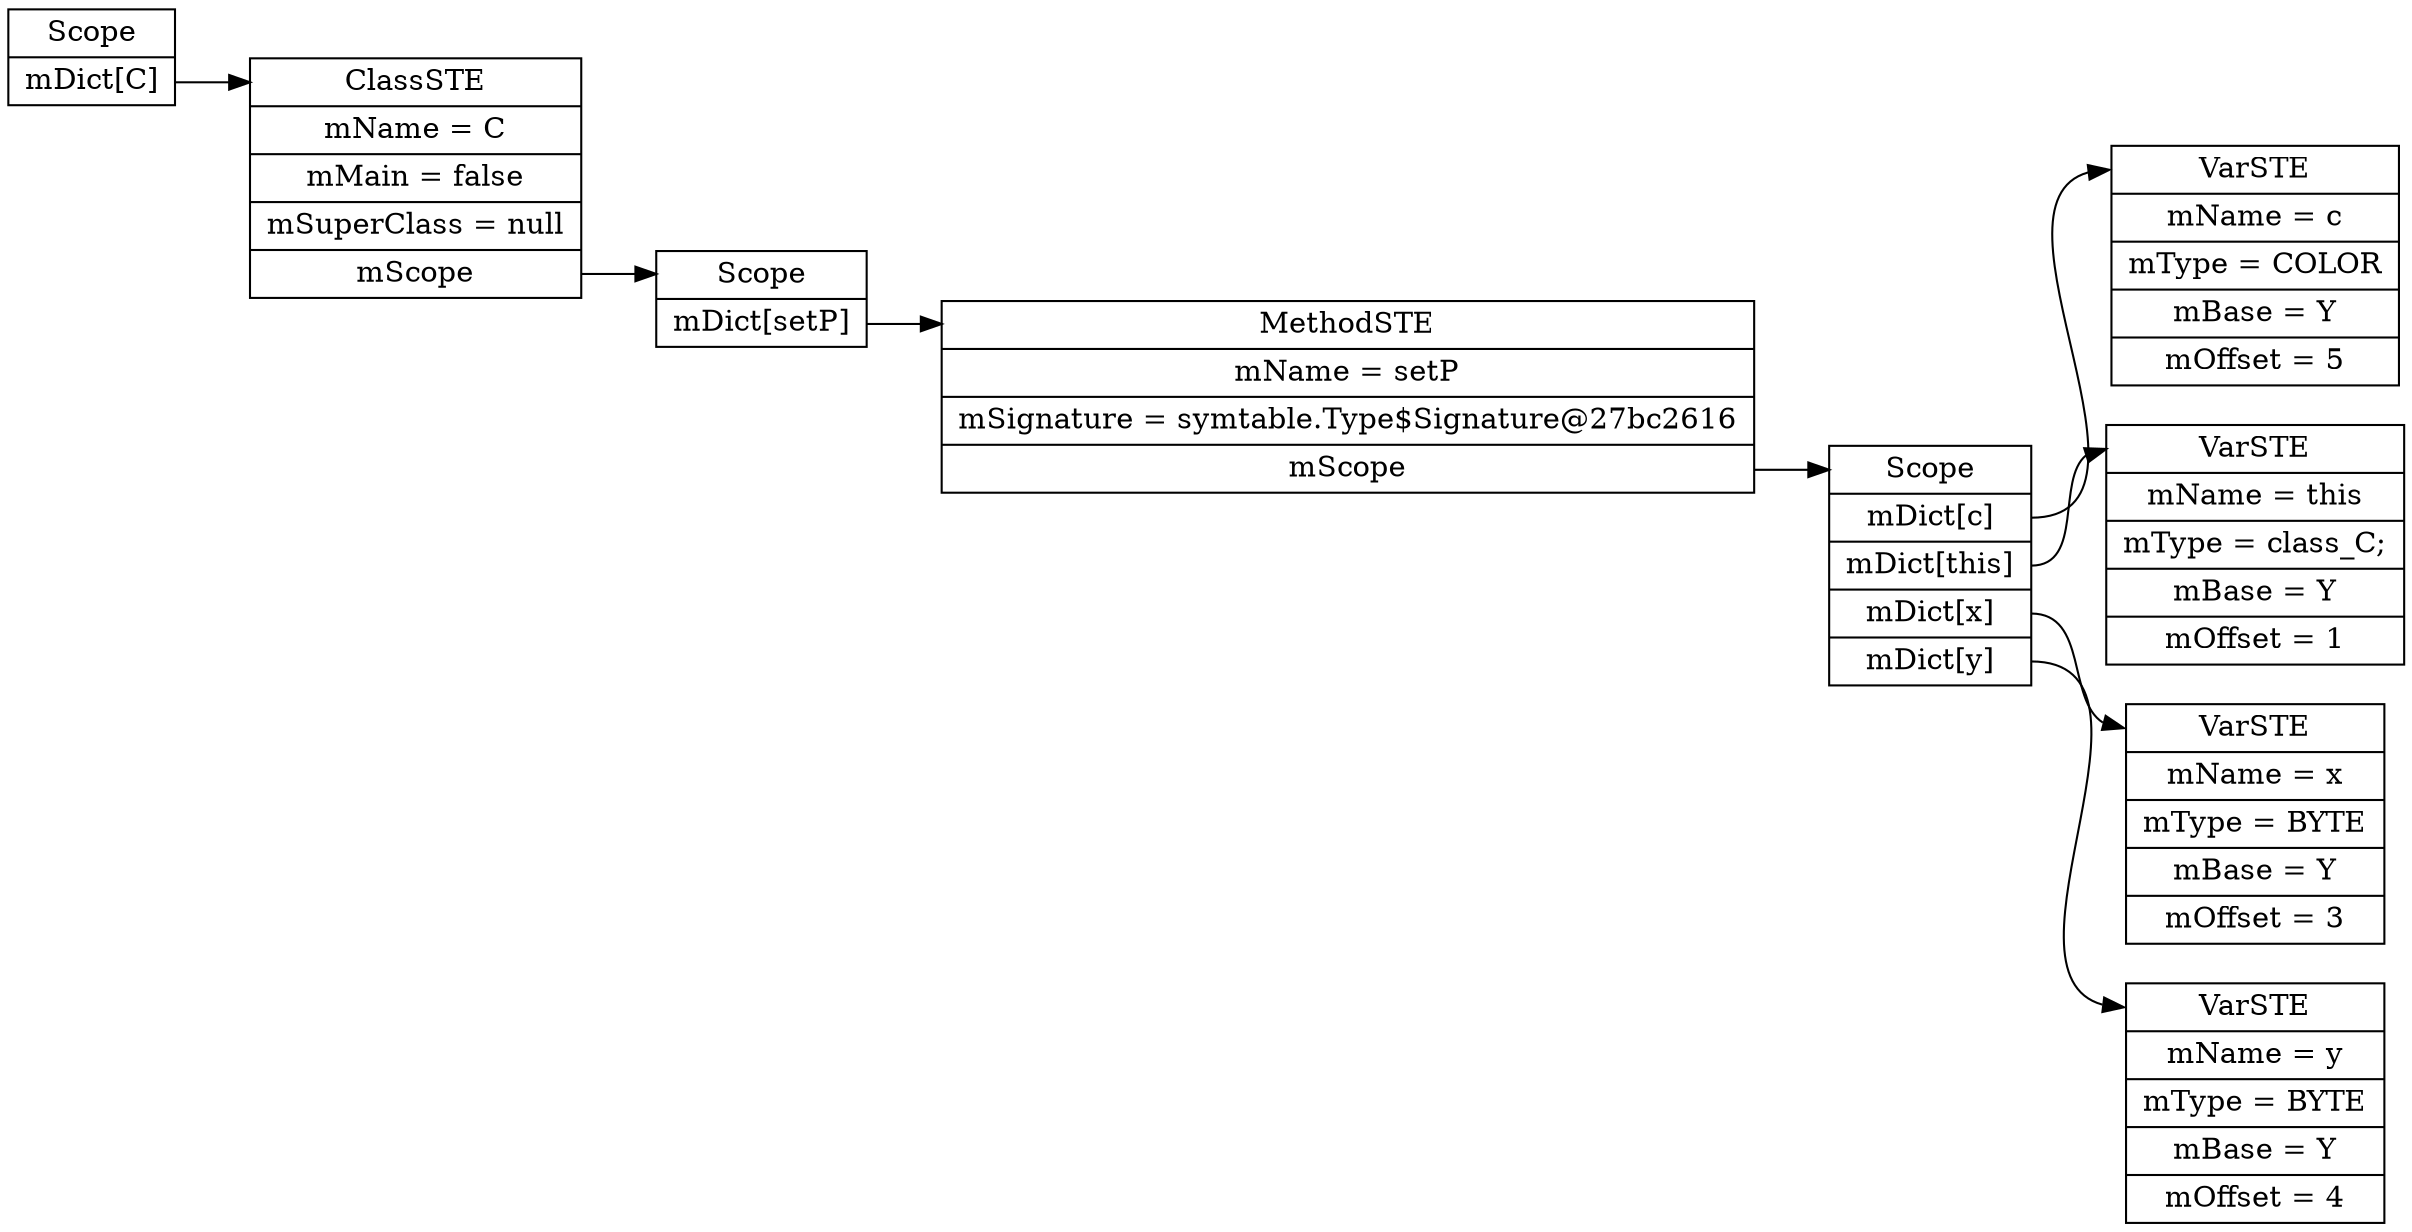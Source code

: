 digraph SymTable {
graph [rankdir="LR"];
node [shape=record];
0 [label="<f0> Scope | <f1> mDict\[C\]"];
0:<f1> -> 1:<f0>;
1 [ label=" <f0> ClassSTE | <f1> mName = C | <f2> mMain = false | <f3> mSuperClass = null | <f4> mScope" ];
1:<f4> -> 2:<f0>;
2 [label="<f0> Scope | <f1> mDict\[setP\]"];
2:<f1> -> 3:<f0>;
3 [label=" <f0> MethodSTE | <f1> mName = setP | <f2> mSignature = symtable.Type$Signature@27bc2616 | <f3> mScope" ];
3:<f3> -> 4:<f0>;
4 [label="<f0> Scope | <f1> mDict\[c\] | <f2> mDict\[this\] | <f3> mDict\[x\] | <f4> mDict\[y\]"];
4:<f1> -> 5:<f0>;
5 [ label=" <f0> VarSTE | <f1> mName = c | <f2> mType = COLOR | <f3> mBase = Y | <f4> mOffset = 5" ];
4:<f2> -> 6:<f0>;
6 [ label=" <f0> VarSTE | <f1> mName = this | <f2> mType = class_C; | <f3> mBase = Y | <f4> mOffset = 1" ];
4:<f3> -> 7:<f0>;
7 [ label=" <f0> VarSTE | <f1> mName = x | <f2> mType = BYTE | <f3> mBase = Y | <f4> mOffset = 3" ];
4:<f4> -> 8:<f0>;
8 [ label=" <f0> VarSTE | <f1> mName = y | <f2> mType = BYTE | <f3> mBase = Y | <f4> mOffset = 4" ];
}
